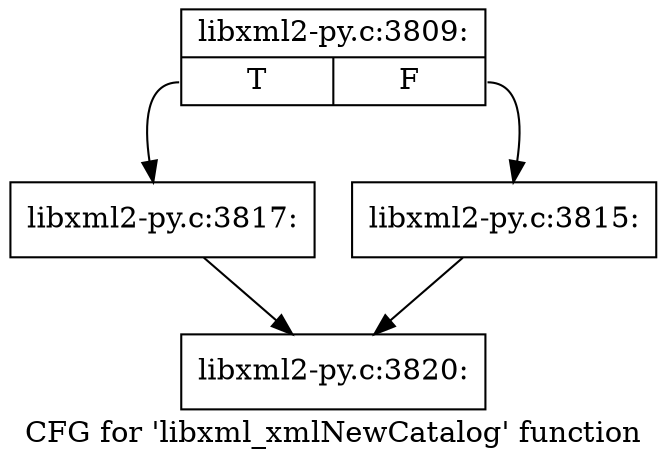 digraph "CFG for 'libxml_xmlNewCatalog' function" {
	label="CFG for 'libxml_xmlNewCatalog' function";

	Node0x3f7c0d0 [shape=record,label="{libxml2-py.c:3809:|{<s0>T|<s1>F}}"];
	Node0x3f7c0d0:s0 -> Node0x3f801f0;
	Node0x3f7c0d0:s1 -> Node0x3f801a0;
	Node0x3f801a0 [shape=record,label="{libxml2-py.c:3815:}"];
	Node0x3f801a0 -> Node0x3f7c260;
	Node0x3f801f0 [shape=record,label="{libxml2-py.c:3817:}"];
	Node0x3f801f0 -> Node0x3f7c260;
	Node0x3f7c260 [shape=record,label="{libxml2-py.c:3820:}"];
}
